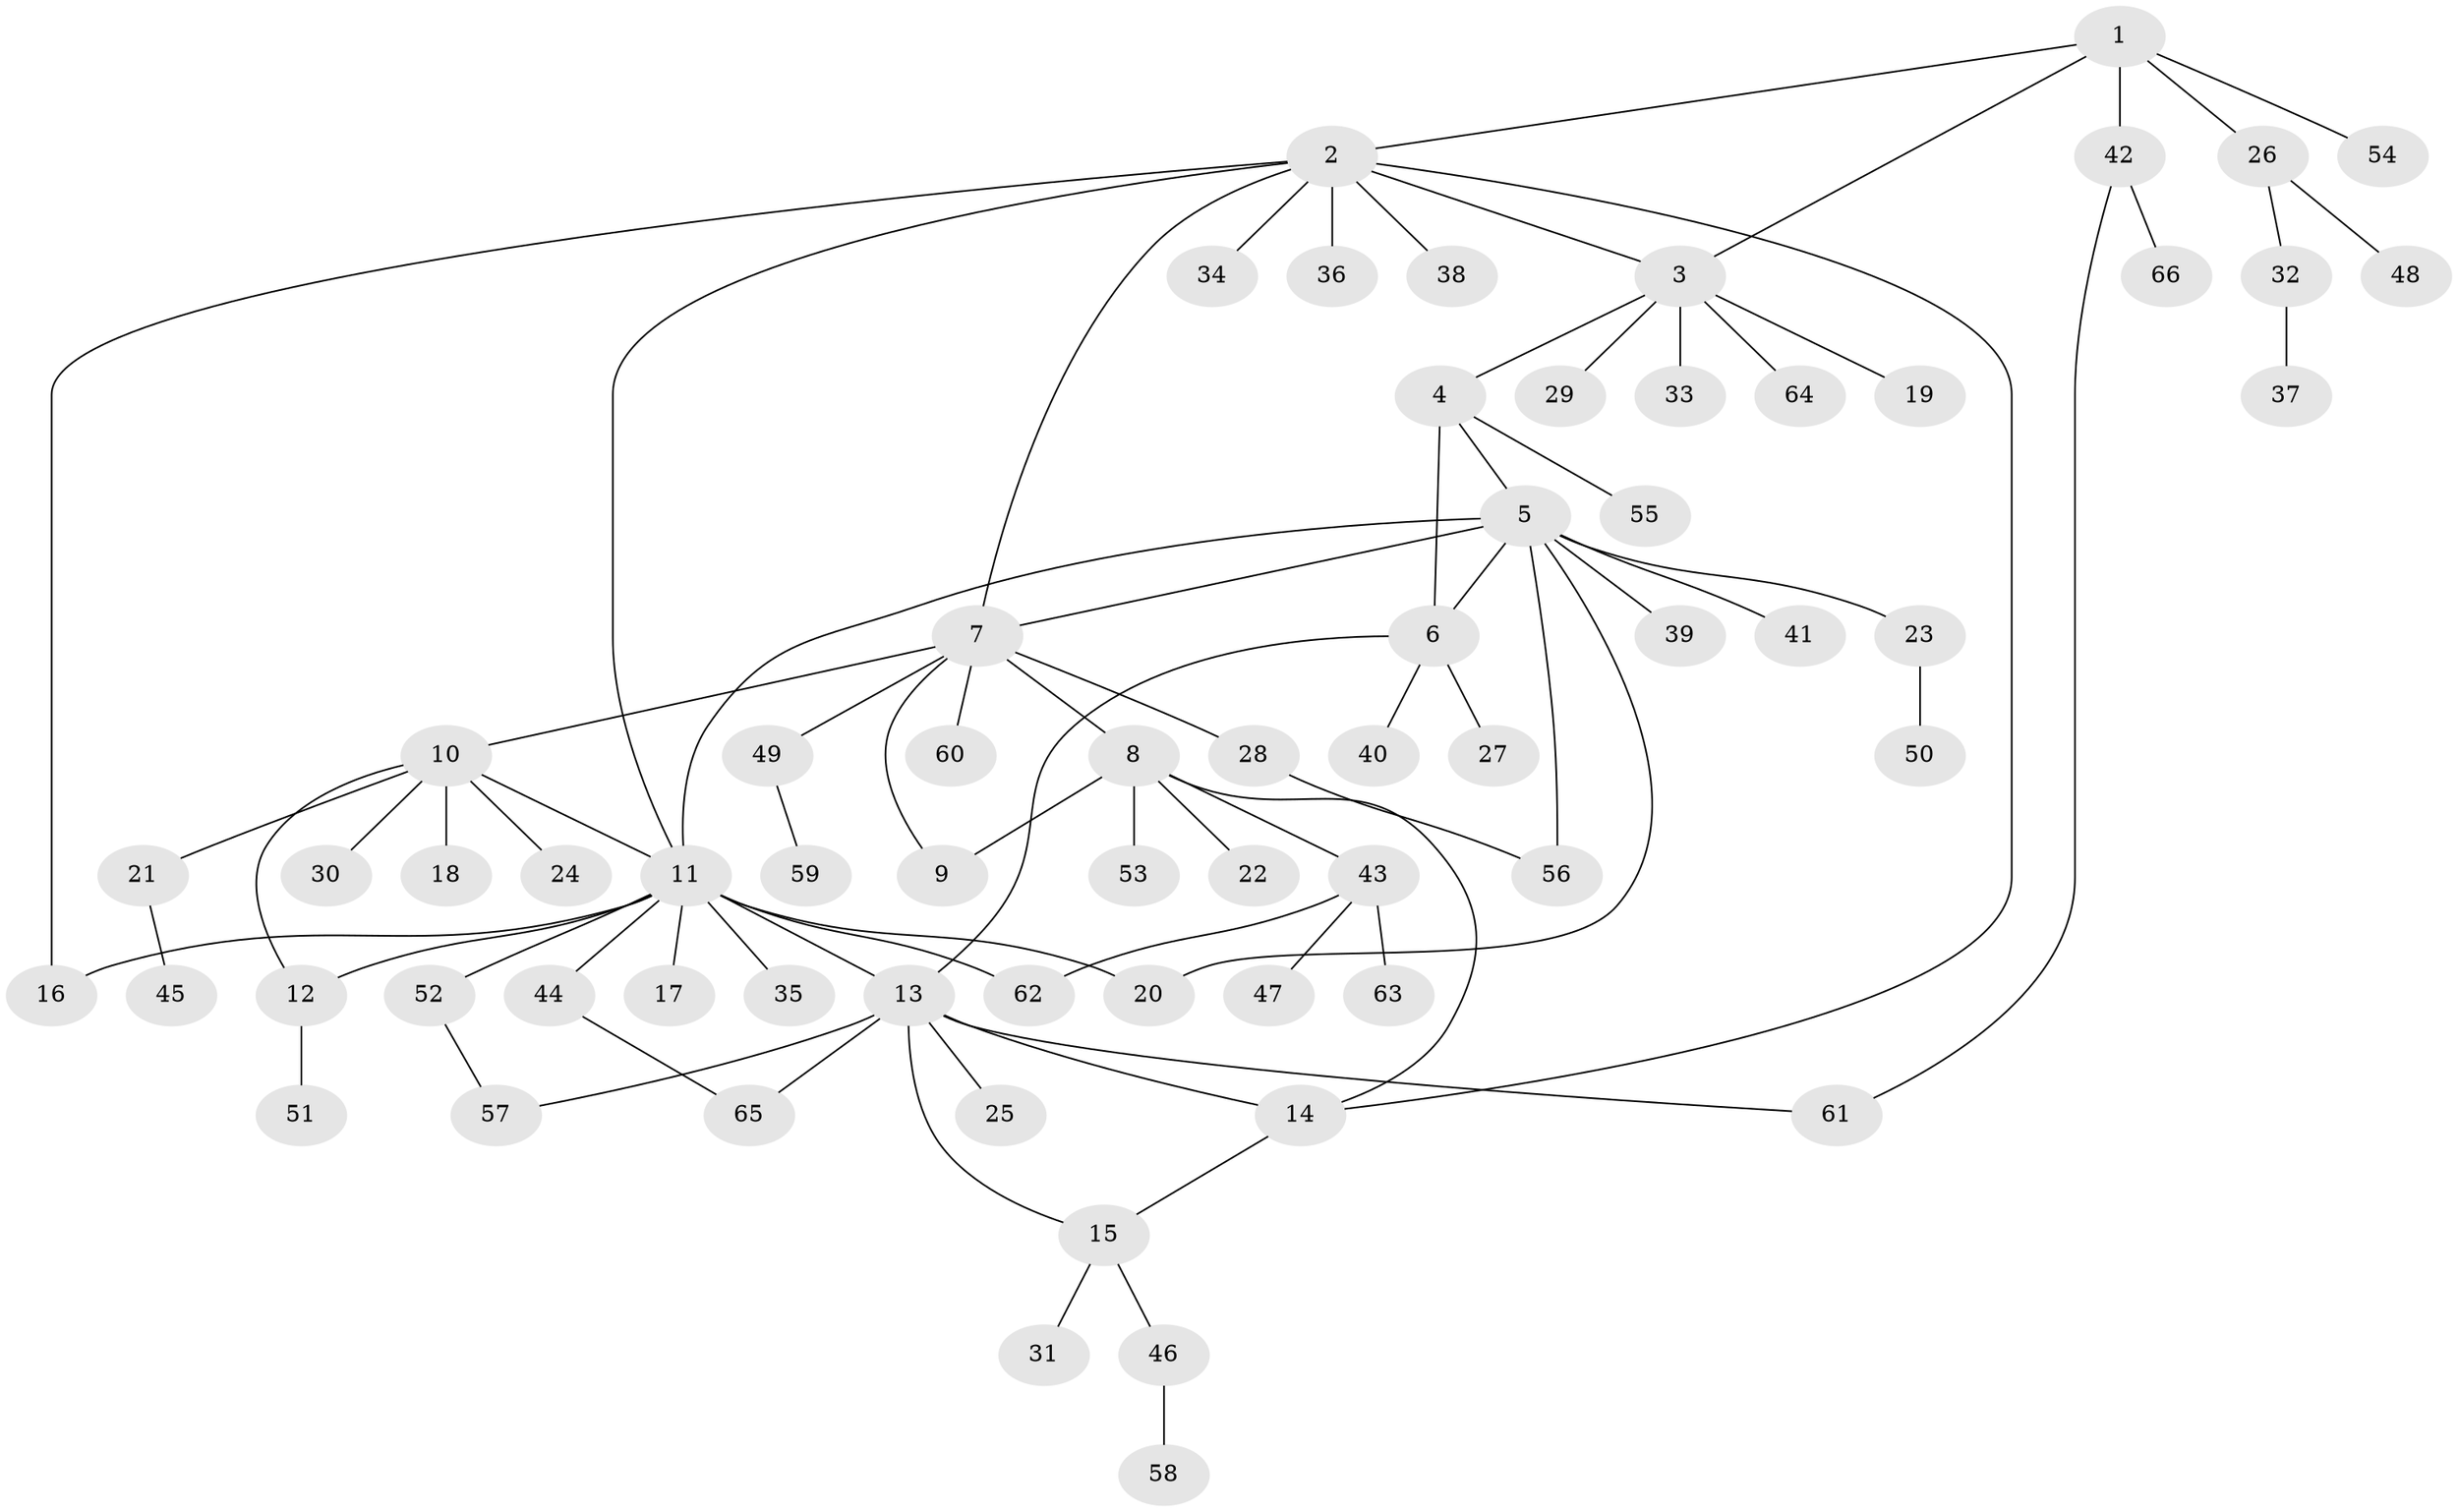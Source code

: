 // Generated by graph-tools (version 1.1) at 2025/26/03/09/25 03:26:48]
// undirected, 66 vertices, 83 edges
graph export_dot {
graph [start="1"]
  node [color=gray90,style=filled];
  1;
  2;
  3;
  4;
  5;
  6;
  7;
  8;
  9;
  10;
  11;
  12;
  13;
  14;
  15;
  16;
  17;
  18;
  19;
  20;
  21;
  22;
  23;
  24;
  25;
  26;
  27;
  28;
  29;
  30;
  31;
  32;
  33;
  34;
  35;
  36;
  37;
  38;
  39;
  40;
  41;
  42;
  43;
  44;
  45;
  46;
  47;
  48;
  49;
  50;
  51;
  52;
  53;
  54;
  55;
  56;
  57;
  58;
  59;
  60;
  61;
  62;
  63;
  64;
  65;
  66;
  1 -- 2;
  1 -- 3;
  1 -- 26;
  1 -- 42;
  1 -- 54;
  2 -- 3;
  2 -- 7;
  2 -- 11;
  2 -- 14;
  2 -- 16;
  2 -- 34;
  2 -- 36;
  2 -- 38;
  3 -- 4;
  3 -- 19;
  3 -- 29;
  3 -- 33;
  3 -- 64;
  4 -- 5;
  4 -- 6;
  4 -- 55;
  5 -- 6;
  5 -- 7;
  5 -- 11;
  5 -- 20;
  5 -- 23;
  5 -- 39;
  5 -- 41;
  5 -- 56;
  6 -- 13;
  6 -- 27;
  6 -- 40;
  7 -- 8;
  7 -- 9;
  7 -- 10;
  7 -- 28;
  7 -- 49;
  7 -- 60;
  8 -- 9;
  8 -- 14;
  8 -- 22;
  8 -- 43;
  8 -- 53;
  10 -- 11;
  10 -- 12;
  10 -- 18;
  10 -- 21;
  10 -- 24;
  10 -- 30;
  11 -- 12;
  11 -- 13;
  11 -- 16;
  11 -- 17;
  11 -- 20;
  11 -- 35;
  11 -- 44;
  11 -- 52;
  11 -- 62;
  12 -- 51;
  13 -- 14;
  13 -- 15;
  13 -- 25;
  13 -- 57;
  13 -- 61;
  13 -- 65;
  14 -- 15;
  15 -- 31;
  15 -- 46;
  21 -- 45;
  23 -- 50;
  26 -- 32;
  26 -- 48;
  28 -- 56;
  32 -- 37;
  42 -- 61;
  42 -- 66;
  43 -- 47;
  43 -- 62;
  43 -- 63;
  44 -- 65;
  46 -- 58;
  49 -- 59;
  52 -- 57;
}
